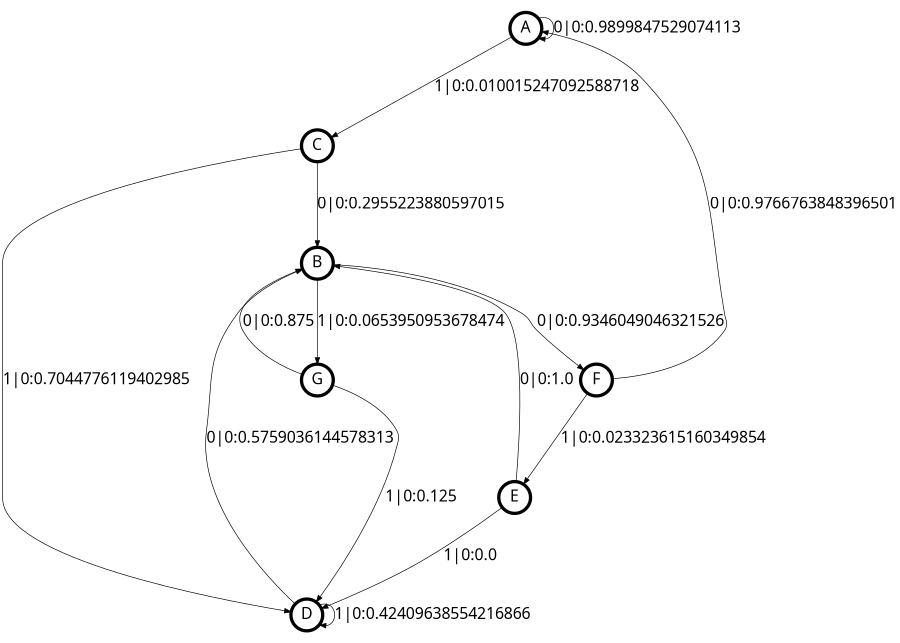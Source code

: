 digraph  {
size = "6,8.5";
ratio = "fill";
node
[shape = circle];
node [fontsize = 24];
node [penwidth = 5];
edge [fontsize = 24];
node [fontname = "CMU Serif Roman"];
graph [fontname = "CMU Serif Roman"];
edge [fontname = "CMU Serif Roman"];
A -> A [label = "0|0:0.9899847529074113\l"];
A -> C [label = "1|0:0.010015247092588718\l"];
B -> F [label = "0|0:0.9346049046321526\l"];
B -> G [label = "1|0:0.0653950953678474\l"];
C -> B [label = "0|0:0.2955223880597015\l"];
C -> D [label = "1|0:0.7044776119402985\l"];
D -> B [label = "0|0:0.5759036144578313\l"];
D -> D [label = "1|0:0.42409638554216866\l"];
E -> B [label = "0|0:1.0\l"];
E -> D [label = "1|0:0.0\l"];
F -> A [label = "0|0:0.9766763848396501\l"];
F -> E [label = "1|0:0.023323615160349854\l"];
G -> B [label = "0|0:0.875\l"];
G -> D [label = "1|0:0.125\l"];
}